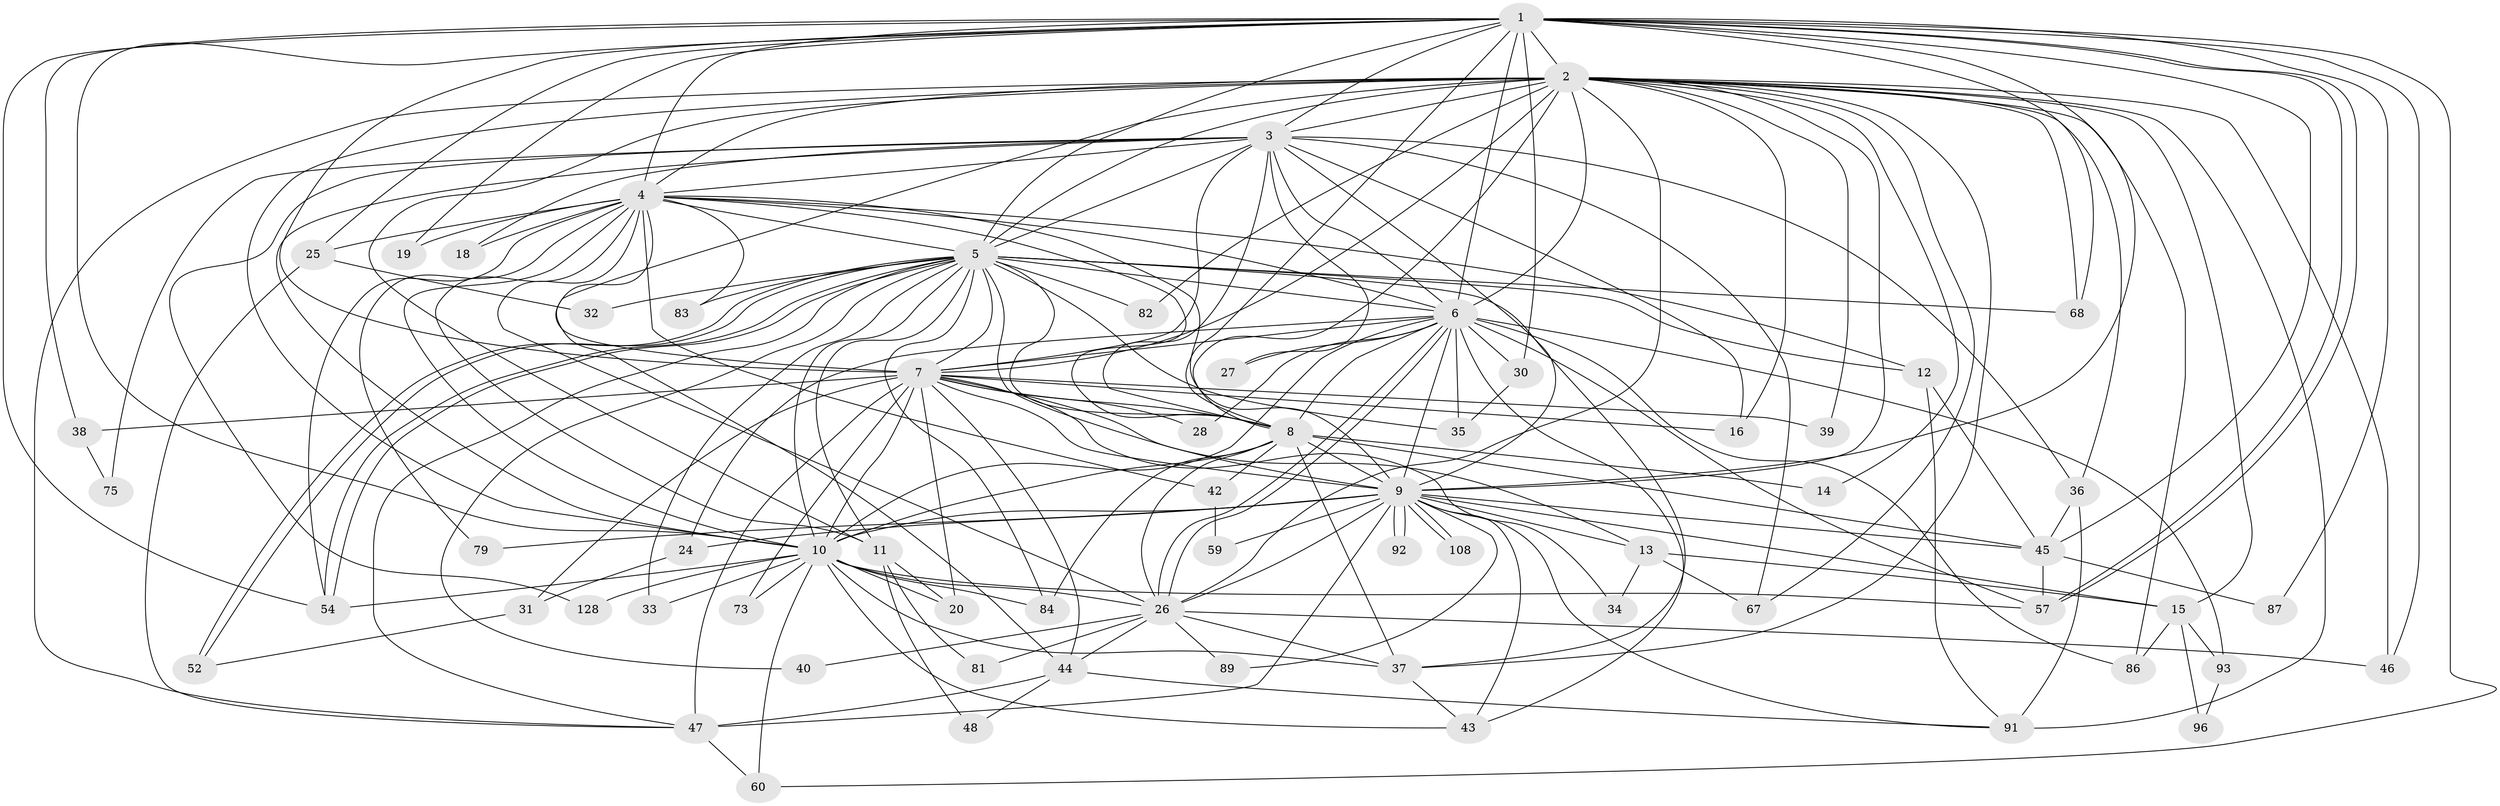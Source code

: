 // original degree distribution, {27: 0.022900763358778626, 30: 0.007633587786259542, 18: 0.015267175572519083, 23: 0.007633587786259542, 21: 0.007633587786259542, 20: 0.007633587786259542, 22: 0.007633587786259542, 6: 0.030534351145038167, 4: 0.07633587786259542, 5: 0.04580152671755725, 2: 0.5038167938931297, 3: 0.2595419847328244, 13: 0.007633587786259542}
// Generated by graph-tools (version 1.1) at 2025/13/03/09/25 04:13:55]
// undirected, 65 vertices, 194 edges
graph export_dot {
graph [start="1"]
  node [color=gray90,style=filled];
  1 [super="+21"];
  2 [super="+49+29+130+124+106+23+72+62+97+63+56+95"];
  3;
  4 [super="+98"];
  5;
  6;
  7 [super="+88"];
  8;
  9;
  10 [super="+85+51"];
  11 [super="+17"];
  12 [super="+112"];
  13;
  14;
  15 [super="+64"];
  16;
  18;
  19;
  20 [super="+70+22"];
  24;
  25 [super="+58"];
  26 [super="+126+41+74+50+78"];
  27;
  28;
  30;
  31;
  32;
  33;
  34;
  35 [super="+114"];
  36 [super="+55"];
  37 [super="+103+53+77"];
  38;
  39;
  40;
  42;
  43 [super="+61"];
  44 [super="+80"];
  45 [super="+102"];
  46;
  47 [super="+69+76"];
  48;
  52 [super="+113"];
  54 [super="+66+65"];
  57 [super="+100"];
  59;
  60 [super="+90"];
  67;
  68;
  73;
  75;
  79;
  81;
  82;
  83;
  84 [super="+123"];
  86 [super="+118"];
  87;
  89;
  91 [super="+105+111"];
  92;
  93;
  96;
  108;
  128;
  1 -- 2 [weight=5];
  1 -- 3;
  1 -- 4 [weight=2];
  1 -- 5;
  1 -- 6;
  1 -- 7 [weight=2];
  1 -- 8;
  1 -- 9 [weight=2];
  1 -- 10 [weight=2];
  1 -- 19;
  1 -- 25;
  1 -- 30;
  1 -- 38;
  1 -- 45;
  1 -- 46;
  1 -- 57;
  1 -- 57;
  1 -- 60;
  1 -- 68;
  1 -- 87;
  1 -- 54;
  2 -- 3 [weight=3];
  2 -- 4 [weight=2];
  2 -- 5 [weight=3];
  2 -- 6 [weight=2];
  2 -- 7 [weight=2];
  2 -- 8 [weight=2];
  2 -- 9 [weight=2];
  2 -- 10 [weight=2];
  2 -- 11;
  2 -- 14;
  2 -- 15;
  2 -- 16;
  2 -- 36;
  2 -- 37;
  2 -- 44;
  2 -- 47;
  2 -- 26 [weight=2];
  2 -- 68;
  2 -- 39;
  2 -- 91;
  2 -- 46;
  2 -- 67;
  2 -- 82;
  2 -- 86;
  3 -- 4;
  3 -- 5;
  3 -- 6;
  3 -- 7;
  3 -- 8;
  3 -- 9;
  3 -- 10;
  3 -- 16;
  3 -- 18;
  3 -- 27;
  3 -- 36;
  3 -- 67;
  3 -- 75;
  3 -- 128;
  4 -- 5;
  4 -- 6;
  4 -- 7;
  4 -- 8;
  4 -- 9;
  4 -- 10;
  4 -- 11;
  4 -- 12;
  4 -- 18;
  4 -- 19;
  4 -- 25 [weight=2];
  4 -- 42;
  4 -- 79;
  4 -- 83;
  4 -- 26 [weight=2];
  4 -- 54;
  5 -- 6;
  5 -- 7;
  5 -- 8;
  5 -- 9;
  5 -- 10;
  5 -- 12;
  5 -- 32;
  5 -- 33;
  5 -- 35;
  5 -- 40;
  5 -- 52;
  5 -- 52;
  5 -- 54;
  5 -- 54;
  5 -- 68;
  5 -- 82;
  5 -- 83;
  5 -- 84;
  5 -- 37;
  5 -- 47;
  5 -- 11;
  6 -- 7;
  6 -- 8;
  6 -- 9;
  6 -- 10;
  6 -- 24;
  6 -- 26;
  6 -- 26;
  6 -- 27;
  6 -- 28;
  6 -- 30;
  6 -- 43;
  6 -- 86;
  6 -- 93;
  6 -- 35;
  6 -- 57;
  7 -- 8 [weight=2];
  7 -- 9;
  7 -- 10;
  7 -- 13;
  7 -- 20;
  7 -- 28;
  7 -- 31;
  7 -- 34;
  7 -- 38;
  7 -- 39;
  7 -- 47;
  7 -- 73;
  7 -- 16;
  7 -- 44;
  8 -- 9;
  8 -- 10;
  8 -- 14;
  8 -- 42;
  8 -- 84;
  8 -- 37 [weight=2];
  8 -- 26;
  8 -- 45;
  9 -- 10;
  9 -- 13;
  9 -- 15;
  9 -- 24;
  9 -- 45;
  9 -- 59;
  9 -- 79;
  9 -- 89;
  9 -- 92;
  9 -- 92;
  9 -- 108;
  9 -- 108;
  9 -- 43;
  9 -- 26 [weight=2];
  9 -- 91;
  9 -- 47;
  10 -- 20;
  10 -- 33;
  10 -- 43;
  10 -- 60;
  10 -- 73;
  10 -- 128;
  10 -- 84;
  10 -- 54;
  10 -- 26 [weight=2];
  10 -- 37;
  10 -- 57;
  11 -- 48;
  11 -- 81;
  11 -- 20 [weight=2];
  12 -- 91;
  12 -- 45;
  13 -- 34;
  13 -- 67;
  13 -- 15;
  15 -- 86;
  15 -- 96;
  15 -- 93;
  24 -- 31;
  25 -- 32;
  25 -- 47;
  26 -- 37;
  26 -- 40;
  26 -- 81;
  26 -- 89;
  26 -- 44;
  26 -- 46;
  30 -- 35;
  31 -- 52;
  36 -- 91 [weight=2];
  36 -- 45;
  37 -- 43;
  38 -- 75;
  42 -- 59;
  44 -- 48;
  44 -- 91;
  44 -- 47;
  45 -- 87;
  45 -- 57;
  47 -- 60;
  93 -- 96;
}
